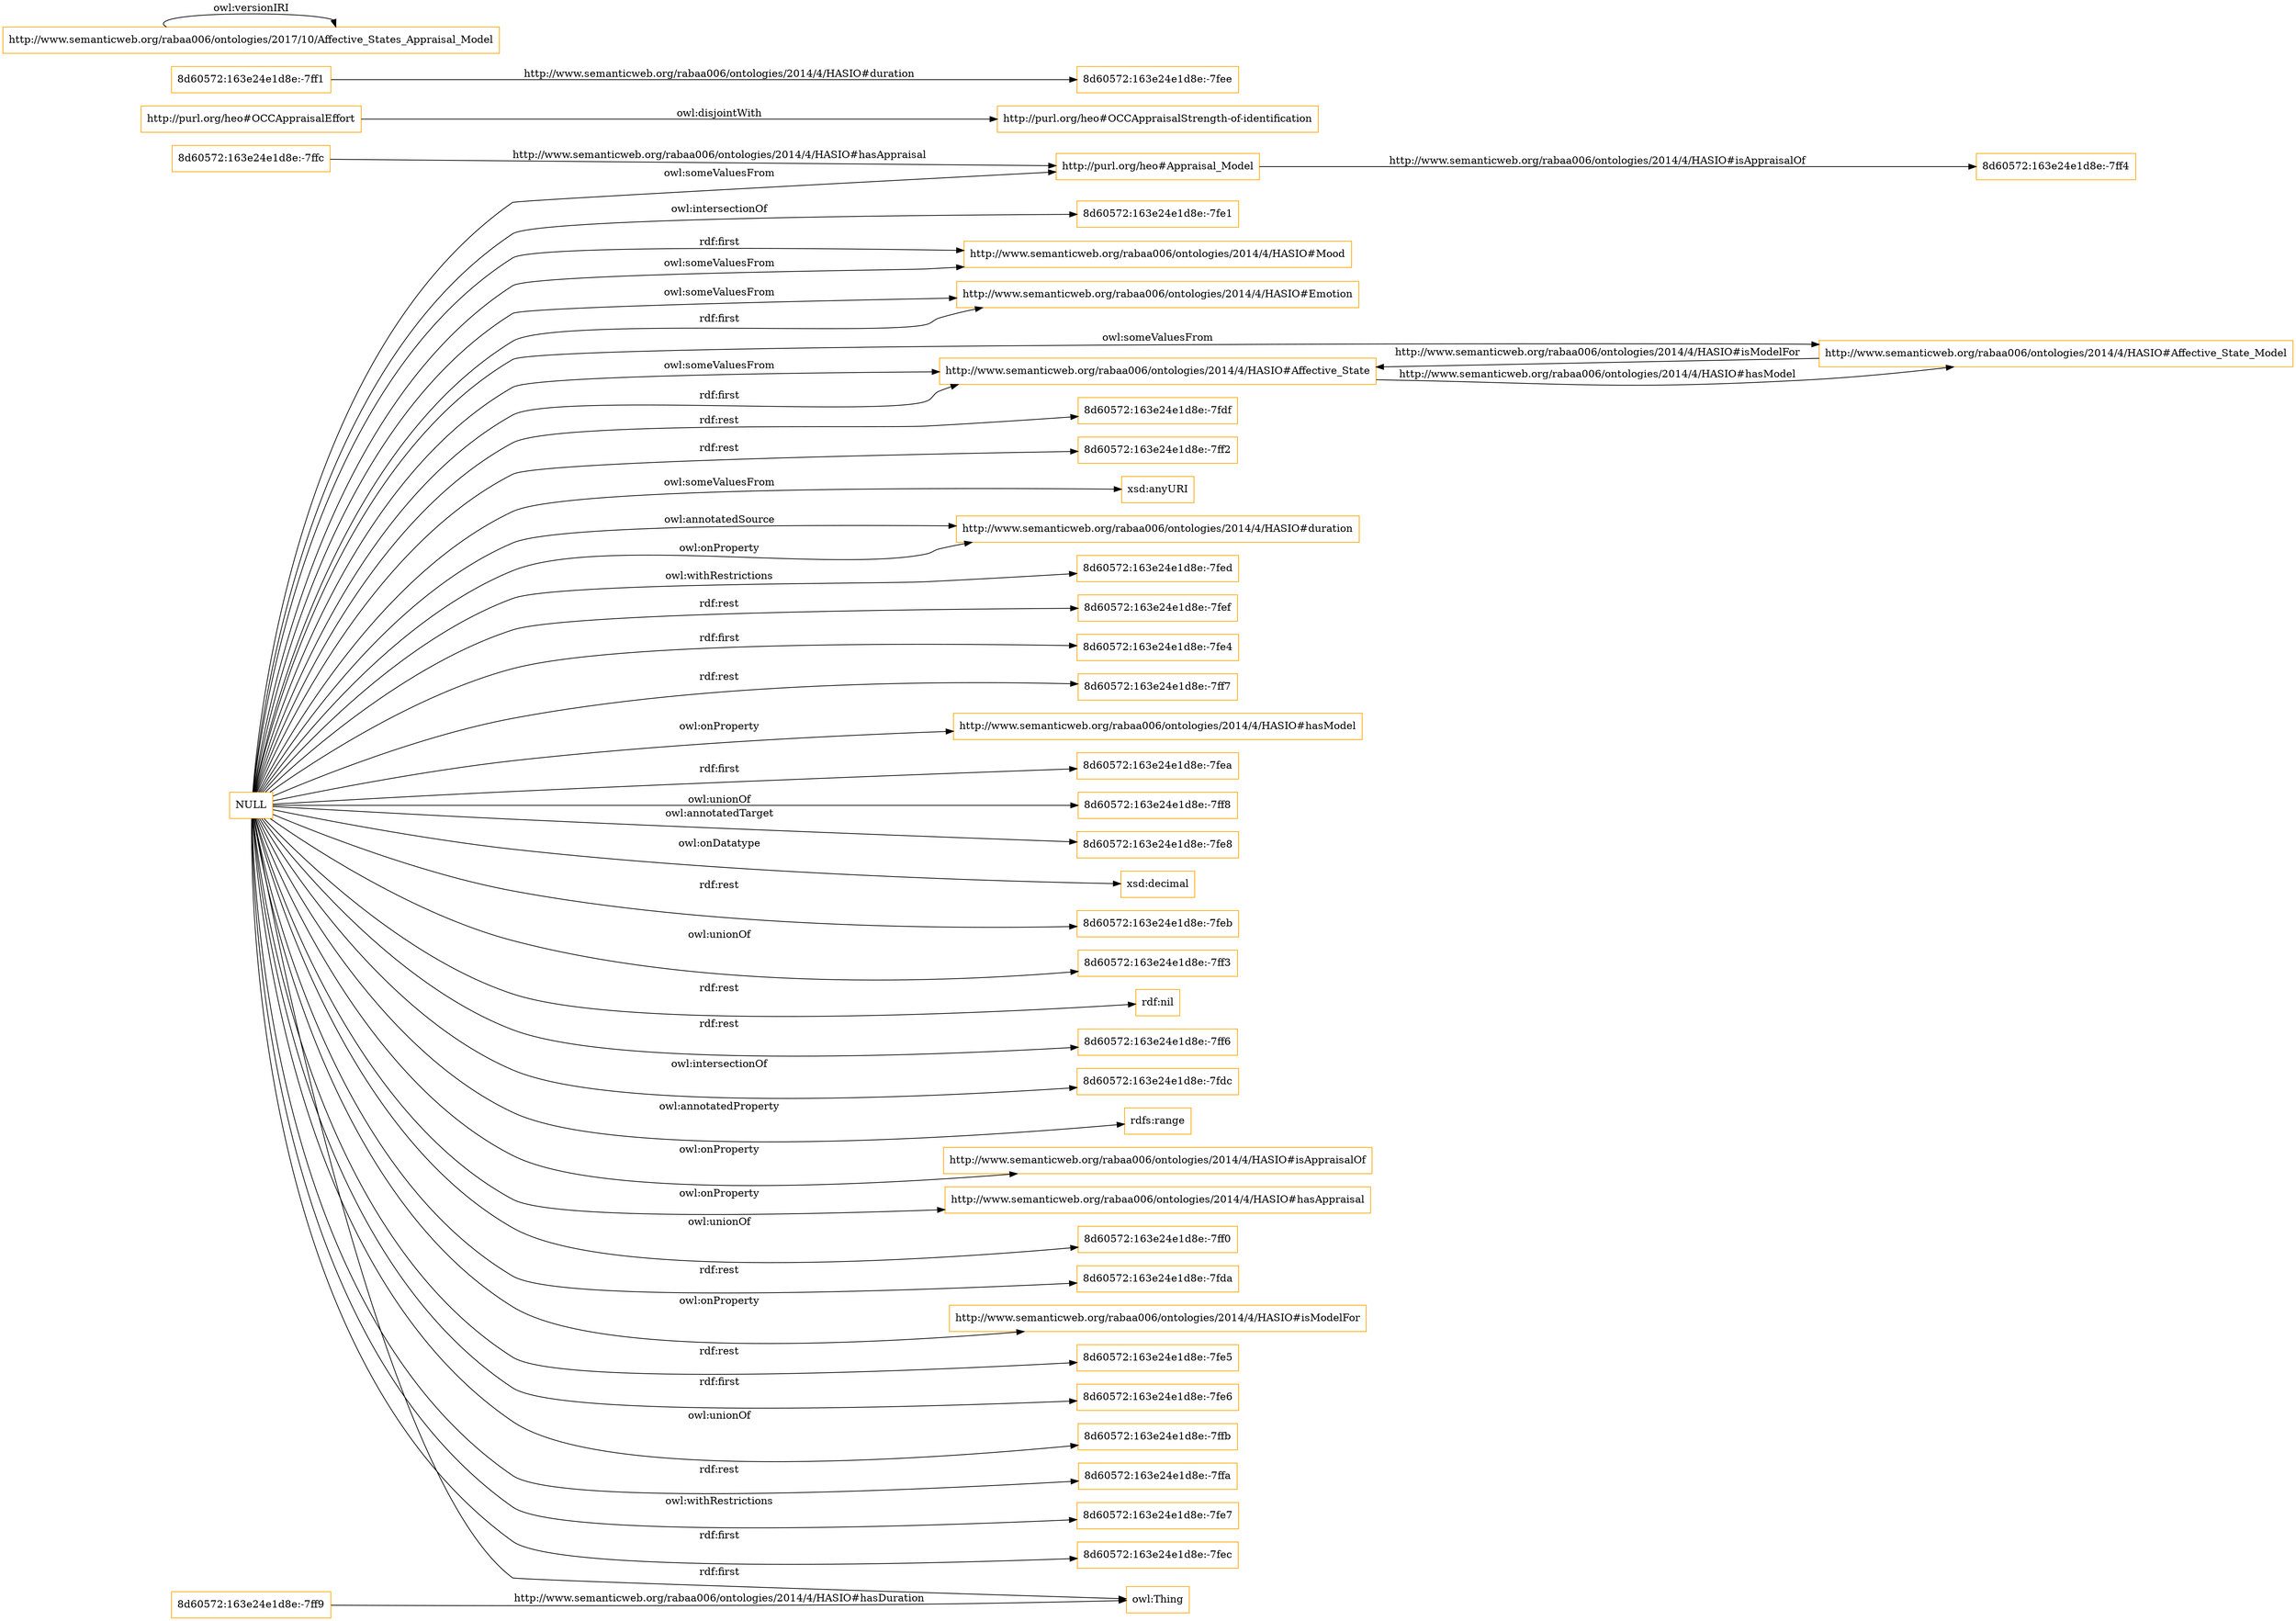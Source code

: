 digraph ar2dtool_diagram { 
rankdir=LR;
size="1501"
node [shape = rectangle, color="orange"]; "http://www.semanticweb.org/rabaa006/ontologies/2014/4/HASIO#Mood" "http://purl.org/heo#OCCAppraisalStrength-of-identification" "http://www.semanticweb.org/rabaa006/ontologies/2014/4/HASIO#Emotion" "http://purl.org/heo#OCCAppraisalEffort" "8d60572:163e24e1d8e:-7ff1" "http://www.semanticweb.org/rabaa006/ontologies/2014/4/HASIO#Affective_State" "8d60572:163e24e1d8e:-7ffc" "http://www.semanticweb.org/rabaa006/ontologies/2014/4/HASIO#Affective_State_Model" "8d60572:163e24e1d8e:-7ff4" "8d60572:163e24e1d8e:-7ff9" "http://purl.org/heo#Appraisal_Model" ; /*classes style*/
	"http://purl.org/heo#OCCAppraisalEffort" -> "http://purl.org/heo#OCCAppraisalStrength-of-identification" [ label = "owl:disjointWith" ];
	"http://www.semanticweb.org/rabaa006/ontologies/2017/10/Affective_States_Appraisal_Model" -> "http://www.semanticweb.org/rabaa006/ontologies/2017/10/Affective_States_Appraisal_Model" [ label = "owl:versionIRI" ];
	"NULL" -> "8d60572:163e24e1d8e:-7ff2" [ label = "rdf:rest" ];
	"NULL" -> "xsd:anyURI" [ label = "owl:someValuesFrom" ];
	"NULL" -> "http://www.semanticweb.org/rabaa006/ontologies/2014/4/HASIO#duration" [ label = "owl:onProperty" ];
	"NULL" -> "8d60572:163e24e1d8e:-7fed" [ label = "owl:withRestrictions" ];
	"NULL" -> "8d60572:163e24e1d8e:-7fef" [ label = "rdf:rest" ];
	"NULL" -> "8d60572:163e24e1d8e:-7fe4" [ label = "rdf:first" ];
	"NULL" -> "http://purl.org/heo#Appraisal_Model" [ label = "owl:someValuesFrom" ];
	"NULL" -> "8d60572:163e24e1d8e:-7ff7" [ label = "rdf:rest" ];
	"NULL" -> "http://www.semanticweb.org/rabaa006/ontologies/2014/4/HASIO#hasModel" [ label = "owl:onProperty" ];
	"NULL" -> "8d60572:163e24e1d8e:-7fea" [ label = "rdf:first" ];
	"NULL" -> "8d60572:163e24e1d8e:-7ff8" [ label = "owl:unionOf" ];
	"NULL" -> "8d60572:163e24e1d8e:-7fe8" [ label = "owl:annotatedTarget" ];
	"NULL" -> "xsd:decimal" [ label = "owl:onDatatype" ];
	"NULL" -> "http://www.semanticweb.org/rabaa006/ontologies/2014/4/HASIO#Affective_State_Model" [ label = "owl:someValuesFrom" ];
	"NULL" -> "8d60572:163e24e1d8e:-7feb" [ label = "rdf:rest" ];
	"NULL" -> "8d60572:163e24e1d8e:-7ff3" [ label = "owl:unionOf" ];
	"NULL" -> "rdf:nil" [ label = "rdf:rest" ];
	"NULL" -> "http://www.semanticweb.org/rabaa006/ontologies/2014/4/HASIO#Mood" [ label = "owl:someValuesFrom" ];
	"NULL" -> "8d60572:163e24e1d8e:-7ff6" [ label = "rdf:rest" ];
	"NULL" -> "8d60572:163e24e1d8e:-7fdc" [ label = "owl:intersectionOf" ];
	"NULL" -> "rdfs:range" [ label = "owl:annotatedProperty" ];
	"NULL" -> "http://www.semanticweb.org/rabaa006/ontologies/2014/4/HASIO#Emotion" [ label = "rdf:first" ];
	"NULL" -> "http://www.semanticweb.org/rabaa006/ontologies/2014/4/HASIO#isAppraisalOf" [ label = "owl:onProperty" ];
	"NULL" -> "http://www.semanticweb.org/rabaa006/ontologies/2014/4/HASIO#hasAppraisal" [ label = "owl:onProperty" ];
	"NULL" -> "http://www.semanticweb.org/rabaa006/ontologies/2014/4/HASIO#duration" [ label = "owl:annotatedSource" ];
	"NULL" -> "8d60572:163e24e1d8e:-7ff0" [ label = "owl:unionOf" ];
	"NULL" -> "owl:Thing" [ label = "rdf:first" ];
	"NULL" -> "http://www.semanticweb.org/rabaa006/ontologies/2014/4/HASIO#Emotion" [ label = "owl:someValuesFrom" ];
	"NULL" -> "http://www.semanticweb.org/rabaa006/ontologies/2014/4/HASIO#Affective_State" [ label = "owl:someValuesFrom" ];
	"NULL" -> "8d60572:163e24e1d8e:-7fda" [ label = "rdf:rest" ];
	"NULL" -> "http://www.semanticweb.org/rabaa006/ontologies/2014/4/HASIO#isModelFor" [ label = "owl:onProperty" ];
	"NULL" -> "8d60572:163e24e1d8e:-7fe5" [ label = "rdf:rest" ];
	"NULL" -> "http://www.semanticweb.org/rabaa006/ontologies/2014/4/HASIO#Mood" [ label = "rdf:first" ];
	"NULL" -> "8d60572:163e24e1d8e:-7fe6" [ label = "rdf:first" ];
	"NULL" -> "http://www.semanticweb.org/rabaa006/ontologies/2014/4/HASIO#Affective_State" [ label = "rdf:first" ];
	"NULL" -> "8d60572:163e24e1d8e:-7ffb" [ label = "owl:unionOf" ];
	"NULL" -> "8d60572:163e24e1d8e:-7ffa" [ label = "rdf:rest" ];
	"NULL" -> "8d60572:163e24e1d8e:-7fe7" [ label = "owl:withRestrictions" ];
	"NULL" -> "8d60572:163e24e1d8e:-7fec" [ label = "rdf:first" ];
	"NULL" -> "8d60572:163e24e1d8e:-7fe1" [ label = "owl:intersectionOf" ];
	"NULL" -> "8d60572:163e24e1d8e:-7fdf" [ label = "rdf:rest" ];
	"http://www.semanticweb.org/rabaa006/ontologies/2014/4/HASIO#Affective_State_Model" -> "http://www.semanticweb.org/rabaa006/ontologies/2014/4/HASIO#Affective_State" [ label = "http://www.semanticweb.org/rabaa006/ontologies/2014/4/HASIO#isModelFor" ];
	"http://purl.org/heo#Appraisal_Model" -> "8d60572:163e24e1d8e:-7ff4" [ label = "http://www.semanticweb.org/rabaa006/ontologies/2014/4/HASIO#isAppraisalOf" ];
	"8d60572:163e24e1d8e:-7ffc" -> "http://purl.org/heo#Appraisal_Model" [ label = "http://www.semanticweb.org/rabaa006/ontologies/2014/4/HASIO#hasAppraisal" ];
	"http://www.semanticweb.org/rabaa006/ontologies/2014/4/HASIO#Affective_State" -> "http://www.semanticweb.org/rabaa006/ontologies/2014/4/HASIO#Affective_State_Model" [ label = "http://www.semanticweb.org/rabaa006/ontologies/2014/4/HASIO#hasModel" ];
	"8d60572:163e24e1d8e:-7ff1" -> "8d60572:163e24e1d8e:-7fee" [ label = "http://www.semanticweb.org/rabaa006/ontologies/2014/4/HASIO#duration" ];
	"8d60572:163e24e1d8e:-7ff9" -> "owl:Thing" [ label = "http://www.semanticweb.org/rabaa006/ontologies/2014/4/HASIO#hasDuration" ];

}
